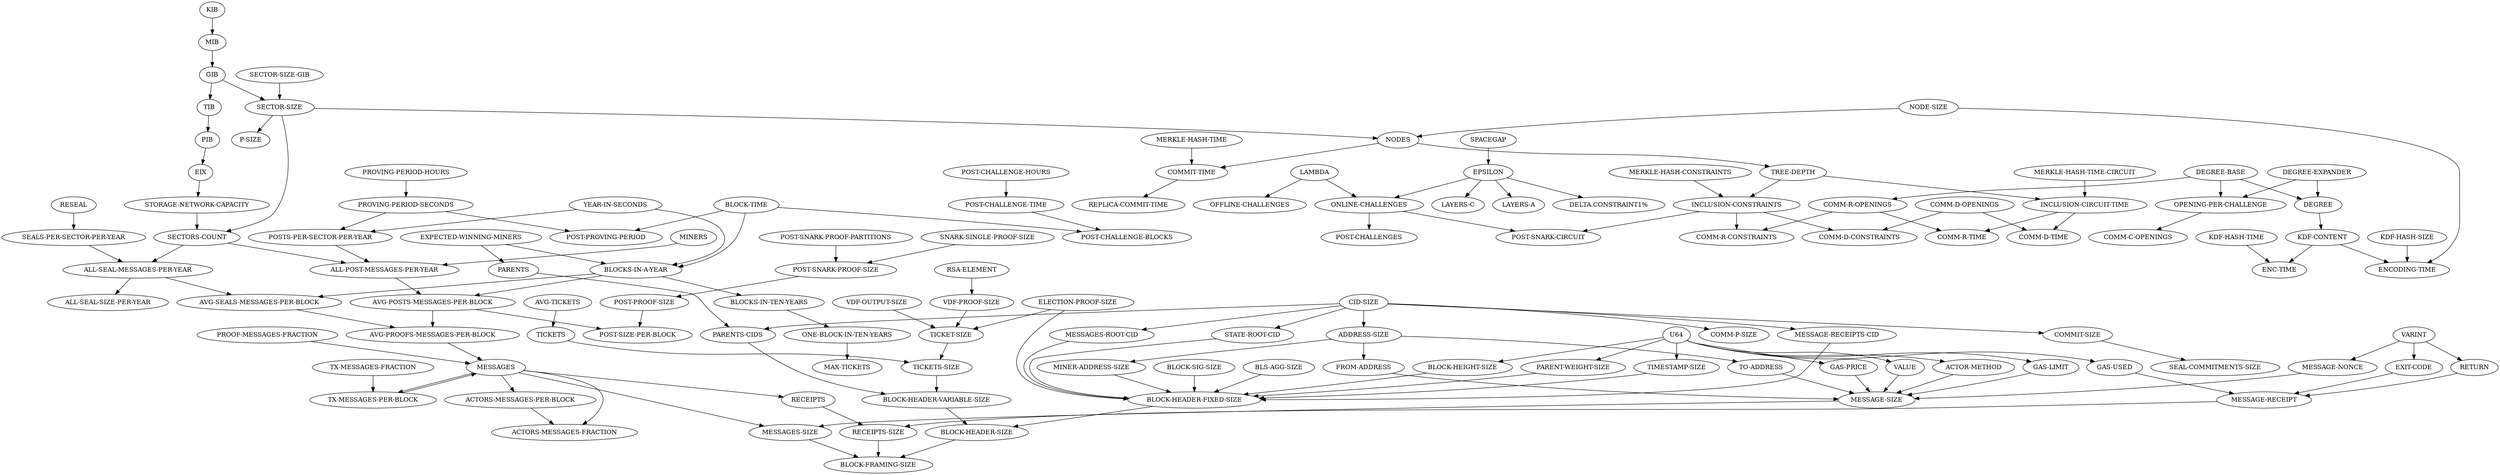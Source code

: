 digraph {
  "126" [label="ACTORS-MESSAGES-FRACTION"];
  "125" [label="ACTORS-MESSAGES-PER-BLOCK"];
  "118" [label="MESSAGES"];
  "118" [label="MESSAGES"];
  "118" [label="MESSAGES"];
  "124" [label="TX-MESSAGES-FRACTION"];
  "123" [label="TX-MESSAGES-PER-BLOCK"];
  "120" [label="BLOCK-FRAMING-SIZE"];
  "122" [label="RECEIPTS-SIZE"];
  "121" [label="RECEIPTS"];
  "120" [label="BLOCK-FRAMING-SIZE"];
  "120" [label="BLOCK-FRAMING-SIZE"];
  "119" [label="MESSAGES-SIZE"];
  "118" [label="MESSAGES"];
  "117" [label="PROOF-MESSAGES-FRACTION"];
  "116" [label="POST-SIZE-PER-BLOCK"];
  "115" [label="AVG-PROOFS-MESSAGES-PER-BLOCK"];
  "114" [label="AVG-POSTS-MESSAGES-PER-BLOCK"];
  "113" [label="AVG-SEALS-MESSAGES-PER-BLOCK"];
  "111" [label="ALL-POST-MESSAGES-PER-YEAR"];
  "112" [label="MINERS"];
  "111" [label="ALL-POST-MESSAGES-PER-YEAR"];
  "111" [label="ALL-POST-MESSAGES-PER-YEAR"];
  "110" [label="ALL-SEAL-SIZE-PER-YEAR"];
  "109" [label="ALL-SEAL-MESSAGES-PER-YEAR"];
  "108" [label="SECTORS-COUNT"];
  "107" [label="STORAGE-NETWORK-CAPACITY"];
  "106" [label="POSTS-PER-SECTOR-PER-YEAR"];
  "105" [label="SEALS-PER-SECTOR-PER-YEAR"];
  "104" [label="RESEAL"];
  "102" [label="PROVING-PERIOD-SECONDS"];
  "103" [label="POST-PROVING-PERIOD"];
  "102" [label="PROVING-PERIOD-SECONDS"];
  "101" [label="PROVING-PERIOD-HOURS"];
  "100" [label="P-SIZE"];
  "99" [label="COMM-P-SIZE"];
  "98" [label="MAX-TICKETS"];
  "97" [label="ONE-BLOCK-IN-TEN-YEARS"];
  "96" [label="BLOCKS-IN-TEN-YEARS"];
  "94" [label="BLOCKS-IN-A-YEAR"];
  "94" [label="BLOCKS-IN-A-YEAR"];
  "95" [label="YEAR-IN-SECONDS"];
  "94" [label="BLOCKS-IN-A-YEAR"];
  "93" [label="BLOCK-HEADER-SIZE"];
  "92" [label="BLOCK-HEADER-VARIABLE-SIZE"];
  "91" [label="TICKETS-SIZE"];
  "90" [label="TICKETS"];
  "89" [label="AVG-TICKETS"];
  "88" [label="POST-PROOF-SIZE"];
  "87" [label="POST-SNARK-PROOF-PARTITIONS"];
  "86" [label="POST-SNARK-PROOF-SIZE"];
  "85" [label="SNARK-SINGLE-PROOF-SIZE"];
  "84" [label="POST-SNARK-CIRCUIT"];
  "83" [label="POST-CHALLENGES"];
  "76" [label="ONLINE-CHALLENGES"];
  "80" [label="POST-CHALLENGE-TIME"];
  "82" [label="POST-CHALLENGE-BLOCKS"];
  "81" [label="BLOCK-TIME"];
  "80" [label="POST-CHALLENGE-TIME"];
  "79" [label="POST-CHALLENGE-HOURS"];
  "78" [label="COMM-C-OPENINGS"];
  "77" [label="OPENING-PER-CHALLENGE"];
  "77" [label="OPENING-PER-CHALLENGE"];
  "77" [label="OPENING-PER-CHALLENGE"];
  "76" [label="ONLINE-CHALLENGES"];
  "76" [label="ONLINE-CHALLENGES"];
  "75" [label="OFFLINE-CHALLENGES"];
  "74" [label="LAMBDA"];
  "73" [label="DELTA.CONSTRAINT1%"];
  "72" [label="LAYERS-C"];
  "71" [label="LAYERS-A"];
  "70" [label="EPSILON"];
  "69" [label="SPACEGAP"];
  "68" [label="KDF-HASH-TIME"];
  "67" [label="ENC-TIME"];
  "66" [label="COMM-R-CONSTRAINTS"];
  "66" [label="COMM-R-CONSTRAINTS"];
  "65" [label="COMM-R-TIME"];
  "65" [label="COMM-R-TIME"];
  "64" [label="COMM-R-OPENINGS"];
  "63" [label="COMM-D-CONSTRAINTS"];
  "63" [label="COMM-D-CONSTRAINTS"];
  "62" [label="COMM-D-TIME"];
  "62" [label="COMM-D-TIME"];
  "61" [label="COMM-D-OPENINGS"];
  "60" [label="REPLICA-COMMIT-TIME"];
  "59" [label="MERKLE-HASH-TIME"];
  "58" [label="COMMIT-TIME"];
  "57" [label="MERKLE-HASH-CONSTRAINTS"];
  "56" [label="INCLUSION-CONSTRAINTS"];
  "55" [label="MERKLE-HASH-TIME-CIRCUIT"];
  "54" [label="INCLUSION-CIRCUIT-TIME"];
  "53" [label="TREE-DEPTH"];
  "52" [label="SEAL-COMMITMENTS-SIZE"];
  "51" [label="COMMIT-SIZE"];
  "49" [label="ENCODING-TIME"];
  "50" [label="KDF-HASH-SIZE"];
  "49" [label="ENCODING-TIME"];
  "49" [label="ENCODING-TIME"];
  "48" [label="KDF-CONTENT"];
  "47" [label="NODES"];
  "46" [label="NODE-SIZE"];
  "45" [label="SECTOR-SIZE-GIB"];
  "44" [label="SECTOR-SIZE"];
  "43" [label="DEGREE-EXPANDER"];
  "42" [label="DEGREE"];
  "41" [label="DEGREE-BASE"];
  "39" [label="TICKET-SIZE"];
  "40" [label="VDF-OUTPUT-SIZE"];
  "39" [label="TICKET-SIZE"];
  "39" [label="TICKET-SIZE"];
  "38" [label="VDF-PROOF-SIZE"];
  "37" [label="RSA-ELEMENT"];
  "29" [label="BLOCK-HEADER-FIXED-SIZE"];
  "36" [label="BLOCK-SIG-SIZE"];
  "29" [label="BLOCK-HEADER-FIXED-SIZE"];
  "35" [label="TIMESTAMP-SIZE"];
  "29" [label="BLOCK-HEADER-FIXED-SIZE"];
  "29" [label="BLOCK-HEADER-FIXED-SIZE"];
  "34" [label="BLS-AGG-SIZE"];
  "33" [label="PARENTS-CIDS"];
  "32" [label="PARENTS"];
  "31" [label="EXPECTED-WINNING-MINERS"];
  "29" [label="BLOCK-HEADER-FIXED-SIZE"];
  "29" [label="BLOCK-HEADER-FIXED-SIZE"];
  "29" [label="BLOCK-HEADER-FIXED-SIZE"];
  "29" [label="BLOCK-HEADER-FIXED-SIZE"];
  "29" [label="BLOCK-HEADER-FIXED-SIZE"];
  "30" [label="ELECTION-PROOF-SIZE"];
  "29" [label="BLOCK-HEADER-FIXED-SIZE"];
  "28" [label="MINER-ADDRESS-SIZE"];
  "27" [label="BLOCK-HEIGHT-SIZE"];
  "26" [label="PARENT-WEIGHT-SIZE"];
  "25" [label="STATE-ROOT-CID"];
  "23" [label="MESSAGE-RECEIPT"];
  "24" [label="GAS-USED"];
  "23" [label="MESSAGE-RECEIPT"];
  "23" [label="MESSAGE-RECEIPT"];
  "22" [label="RETURN"];
  "21" [label="EXIT-CODE"];
  "20" [label="MESSAGE-RECEIPTS-CID"];
  "12" [label="MESSAGE-SIZE"];
  "19" [label="ACTOR-METHOD"];
  "12" [label="MESSAGE-SIZE"];
  "18" [label="GAS-LIMIT"];
  "12" [label="MESSAGE-SIZE"];
  "17" [label="GAS-PRICE"];
  "12" [label="MESSAGE-SIZE"];
  "16" [label="VALUE"];
  "15" [label="U64"];
  "12" [label="MESSAGE-SIZE"];
  "14" [label="MESSAGE-NONCE"];
  "13" [label="VARINT"];
  "12" [label="MESSAGE-SIZE"];
  "12" [label="MESSAGE-SIZE"];
  "11" [label="FROM-ADDRESS"];
  "10" [label="TO-ADDRESS"];
  "9" [label="MESSAGES-ROOT-CID"];
  "8" [label="ADDRESS-SIZE"];
  "7" [label="CID-SIZE"];
  "6" [label="EIX"];
  "5" [label="PIB"];
  "4" [label="TIB"];
  "3" [label="GIB"];
  "2" [label="MIB"];
  "1" [label="KIB"];
  "125" -> "126"[];
  "118" -> "126"[];
  "118" -> "125"[];
  "115" -> "118"[];
  "123" -> "118"[];
  "124" -> "123"[];
  "118" -> "123"[];
  "122" -> "120"[];
  "23" -> "122"[];
  "121" -> "122"[];
  "118" -> "121"[];
  "93" -> "120"[];
  "119" -> "120"[];
  "12" -> "119"[];
  "118" -> "119"[];
  "117" -> "118"[];
  "114" -> "116"[];
  "88" -> "116"[];
  "113" -> "115"[];
  "114" -> "115"[];
  "111" -> "114"[];
  "94" -> "114"[];
  "109" -> "113"[];
  "94" -> "113"[];
  "112" -> "111"[];
  "106" -> "111"[];
  "108" -> "111"[];
  "109" -> "110"[];
  "105" -> "109"[];
  "108" -> "109"[];
  "107" -> "108"[];
  "44" -> "108"[];
  "6" -> "107"[];
  "102" -> "106"[];
  "95" -> "106"[];
  "104" -> "105"[];
  "102" -> "103"[];
  "81" -> "103"[];
  "101" -> "102"[];
  "44" -> "100"[];
  "7" -> "99"[];
  "97" -> "98"[];
  "96" -> "97"[];
  "94" -> "96"[];
  "31" -> "94"[];
  "95" -> "94"[];
  "81" -> "94"[];
  "92" -> "93"[];
  "29" -> "93"[];
  "91" -> "92"[];
  "33" -> "92"[];
  "39" -> "91"[];
  "90" -> "91"[];
  "89" -> "90"[];
  "86" -> "88"[];
  "87" -> "86"[];
  "85" -> "86"[];
  "56" -> "84"[];
  "76" -> "84"[];
  "76" -> "83"[];
  "80" -> "82"[];
  "81" -> "82"[];
  "79" -> "80"[];
  "77" -> "78"[];
  "43" -> "77"[];
  "41" -> "77"[];
  "70" -> "76"[];
  "74" -> "76"[];
  "74" -> "75"[];
  "70" -> "73"[];
  "70" -> "72"[];
  "70" -> "71"[];
  "69" -> "70"[];
  "68" -> "67"[];
  "48" -> "67"[];
  "56" -> "66"[];
  "64" -> "66"[];
  "54" -> "65"[];
  "64" -> "65"[];
  "41" -> "64"[];
  "56" -> "63"[];
  "61" -> "63"[];
  "54" -> "62"[];
  "61" -> "62"[];
  "58" -> "60"[];
  "59" -> "58"[];
  "47" -> "58"[];
  "57" -> "56"[];
  "53" -> "56"[];
  "55" -> "54"[];
  "53" -> "54"[];
  "47" -> "53"[];
  "51" -> "52"[];
  "7" -> "51"[];
  "50" -> "49"[];
  "46" -> "49"[];
  "48" -> "49"[];
  "42" -> "48"[];
  "44" -> "47"[];
  "46" -> "47"[];
  "45" -> "44"[];
  "3" -> "44"[];
  "43" -> "42"[];
  "41" -> "42"[];
  "40" -> "39"[];
  "30" -> "39"[];
  "38" -> "39"[];
  "37" -> "38"[];
  "36" -> "29"[];
  "35" -> "29"[];
  "15" -> "35"[];
  "20" -> "29"[];
  "34" -> "29"[];
  "7" -> "33"[];
  "32" -> "33"[];
  "31" -> "32"[];
  "9" -> "29"[];
  "25" -> "29"[];
  "27" -> "29"[];
  "26" -> "29"[];
  "30" -> "29"[];
  "28" -> "29"[];
  "8" -> "28"[];
  "15" -> "27"[];
  "15" -> "26"[];
  "7" -> "25"[];
  "24" -> "23"[];
  "15" -> "24"[];
  "21" -> "23"[];
  "22" -> "23"[];
  "13" -> "22"[];
  "13" -> "21"[];
  "7" -> "20"[];
  "19" -> "12"[];
  "15" -> "19"[];
  "18" -> "12"[];
  "15" -> "18"[];
  "17" -> "12"[];
  "15" -> "17"[];
  "16" -> "12"[];
  "15" -> "16"[];
  "14" -> "12"[];
  "13" -> "14"[];
  "11" -> "12"[];
  "10" -> "12"[];
  "8" -> "11"[];
  "8" -> "10"[];
  "7" -> "9"[];
  "7" -> "8"[];
  "5" -> "6"[];
  "4" -> "5"[];
  "3" -> "4"[];
  "2" -> "3"[];
  "1" -> "2"[];
}